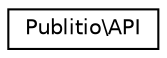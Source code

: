 digraph "Graphical Class Hierarchy"
{
  edge [fontname="Helvetica",fontsize="10",labelfontname="Helvetica",labelfontsize="10"];
  node [fontname="Helvetica",fontsize="10",shape=record];
  rankdir="LR";
  Node0 [label="Publitio\\API",height=0.2,width=0.4,color="black", fillcolor="white", style="filled",URL="$classPublitio_1_1API.html",tooltip="API presents the main interface to the Publitio RESTful API. "];
}
